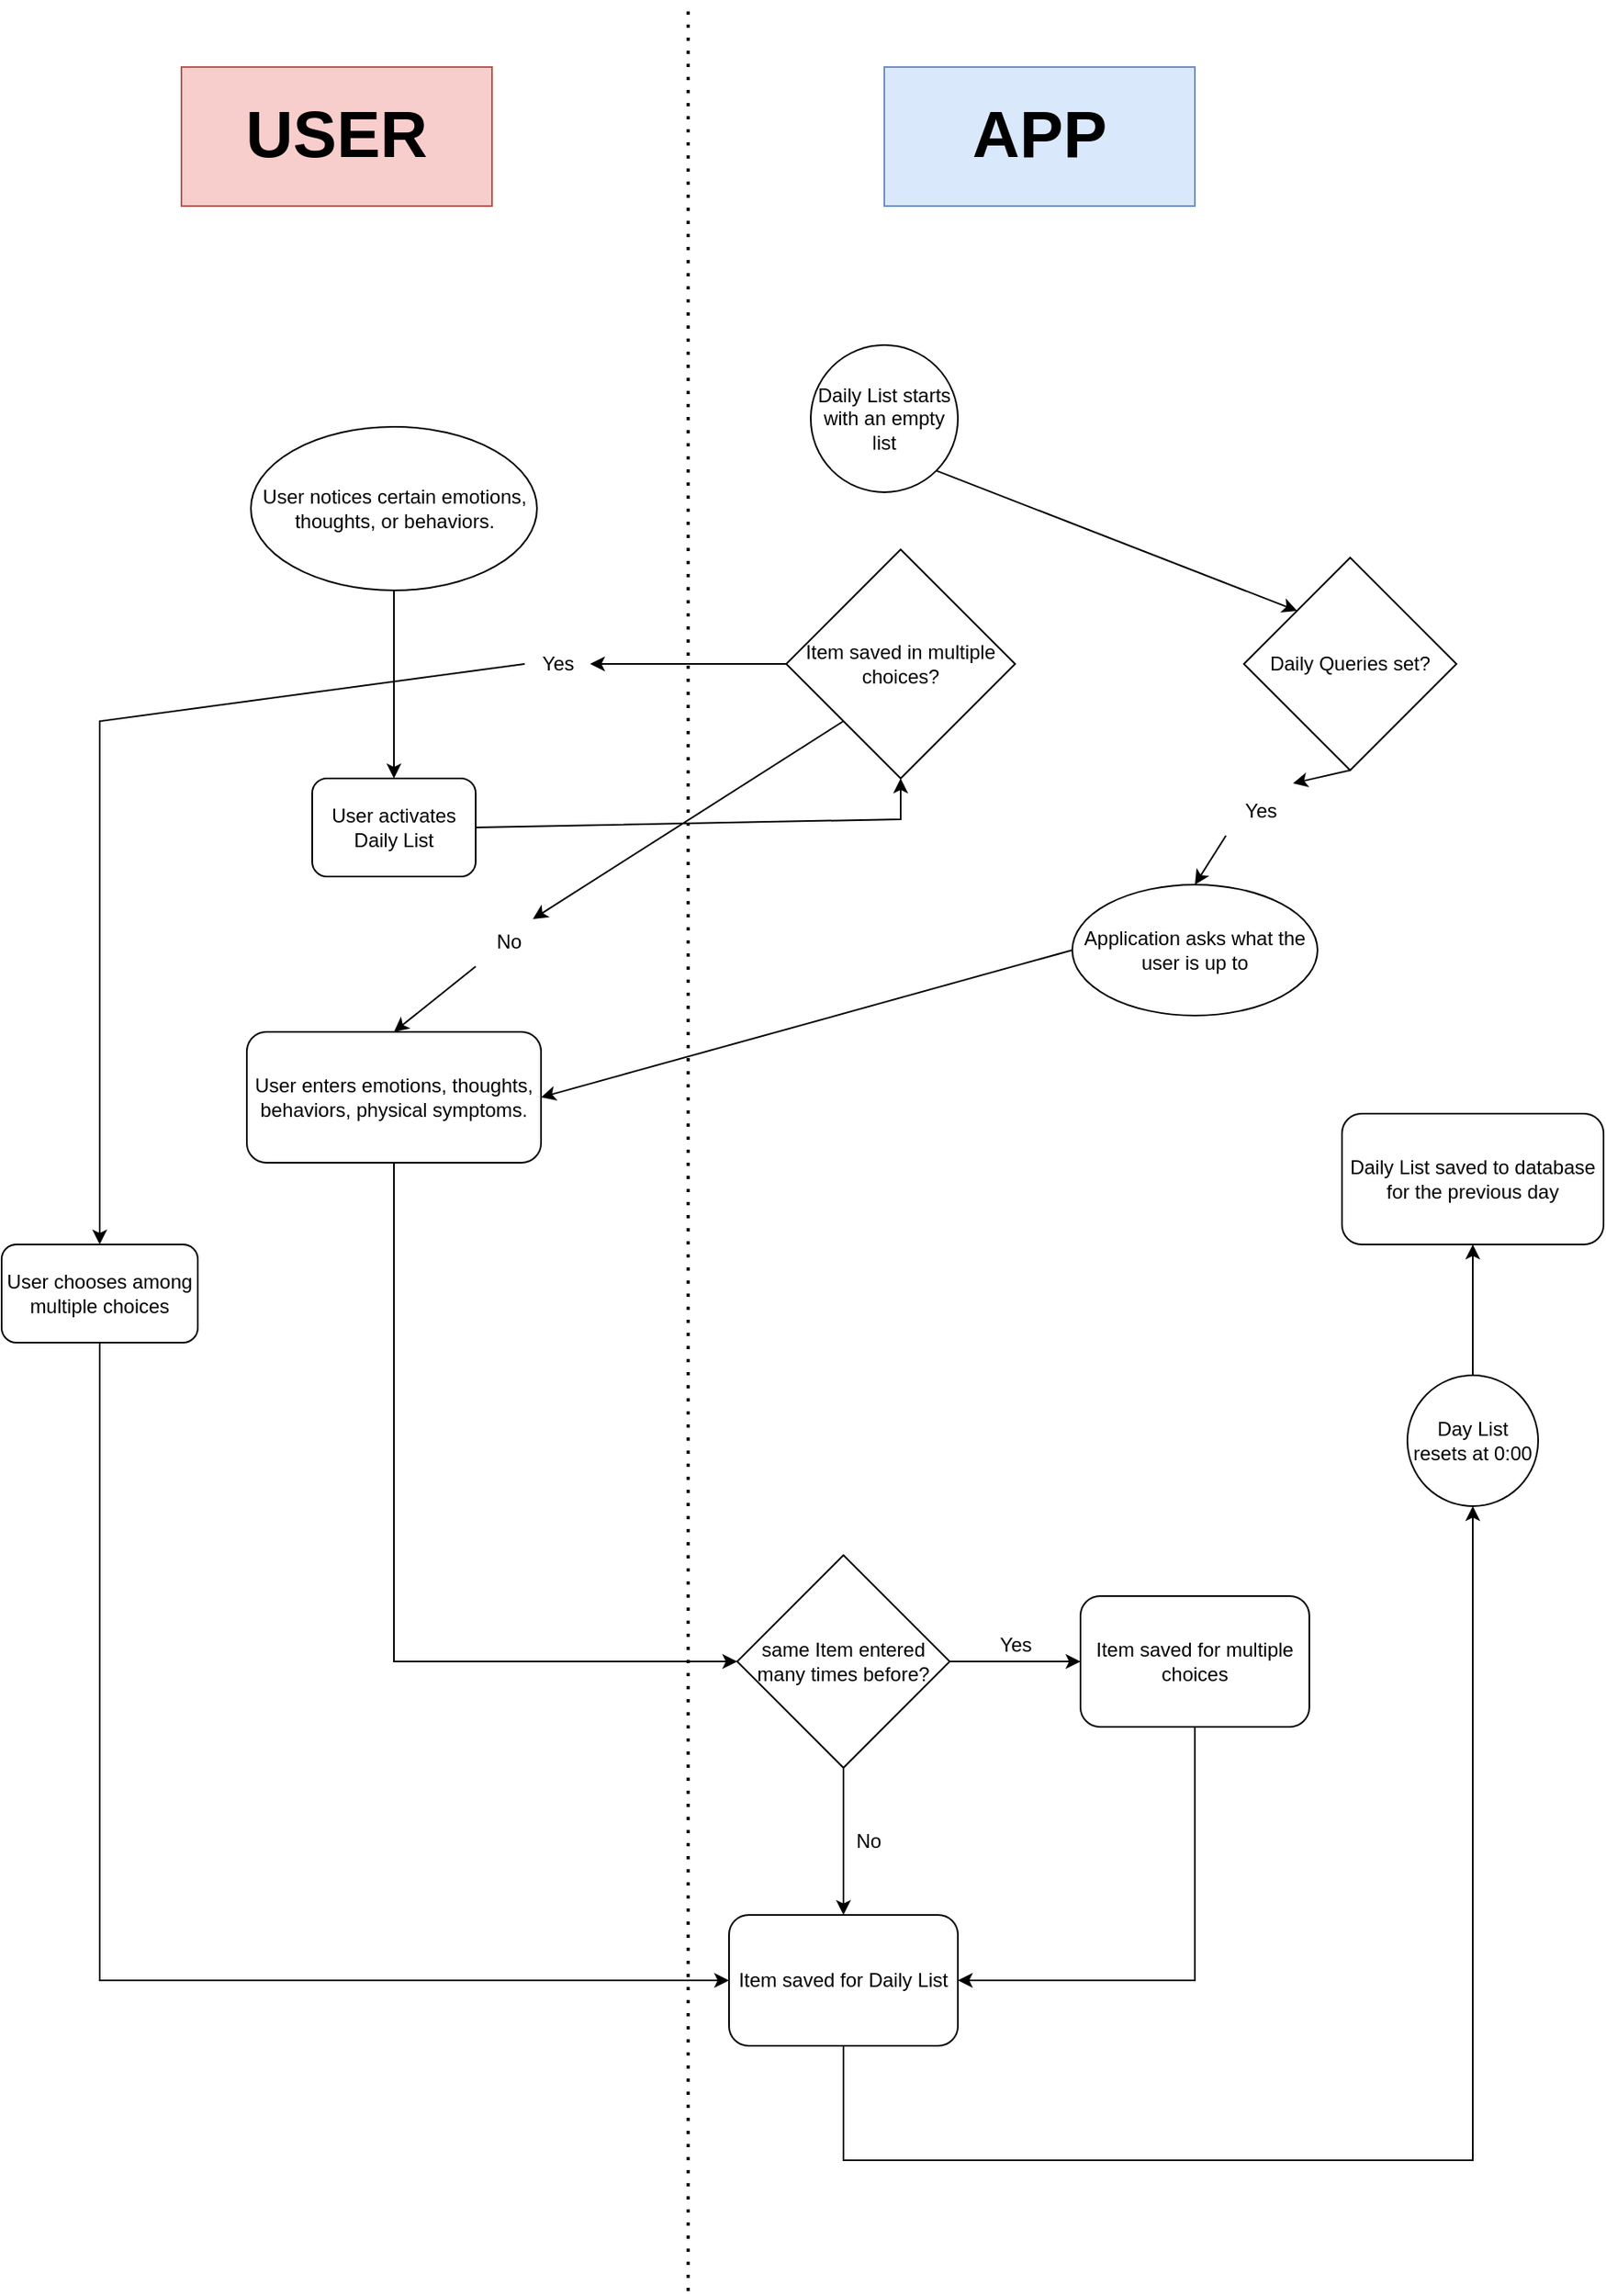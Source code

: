 <mxfile version="21.2.2" type="github">
  <diagram name="Page-1" id="i1mPH8Jzd_vn6bi_4Det">
    <mxGraphModel dx="1306" dy="819" grid="1" gridSize="10" guides="1" tooltips="1" connect="1" arrows="1" fold="1" page="1" pageScale="1" pageWidth="1100" pageHeight="1700" math="0" shadow="0">
      <root>
        <mxCell id="0" />
        <mxCell id="1" parent="0" />
        <mxCell id="w6-Nh_6ZVQhDjkrKSRNA-1" value="User enters emotions, thoughts, behaviors, physical symptoms." style="rounded=1;whiteSpace=wrap;html=1;" vertex="1" parent="1">
          <mxGeometry x="250" y="710" width="180" height="80" as="geometry" />
        </mxCell>
        <mxCell id="w6-Nh_6ZVQhDjkrKSRNA-2" value="User notices&amp;nbsp;certain emotions, thoughts, or behaviors." style="ellipse;whiteSpace=wrap;html=1;" vertex="1" parent="1">
          <mxGeometry x="252.5" y="340" width="175" height="100" as="geometry" />
        </mxCell>
        <mxCell id="w6-Nh_6ZVQhDjkrKSRNA-3" value="" style="endArrow=classic;html=1;rounded=0;exitX=0.5;exitY=1;exitDx=0;exitDy=0;entryX=0.5;entryY=0;entryDx=0;entryDy=0;" edge="1" parent="1" source="w6-Nh_6ZVQhDjkrKSRNA-2" target="w6-Nh_6ZVQhDjkrKSRNA-37">
          <mxGeometry width="50" height="50" relative="1" as="geometry">
            <mxPoint x="590" y="480" as="sourcePoint" />
            <mxPoint x="630" y="580" as="targetPoint" />
          </mxGeometry>
        </mxCell>
        <mxCell id="w6-Nh_6ZVQhDjkrKSRNA-4" value="Application asks what the user is up to" style="ellipse;whiteSpace=wrap;html=1;" vertex="1" parent="1">
          <mxGeometry x="755" y="620" width="150" height="80" as="geometry" />
        </mxCell>
        <mxCell id="w6-Nh_6ZVQhDjkrKSRNA-5" value="" style="endArrow=classic;html=1;rounded=0;exitX=0;exitY=0.5;exitDx=0;exitDy=0;entryX=1;entryY=0.5;entryDx=0;entryDy=0;" edge="1" parent="1" source="w6-Nh_6ZVQhDjkrKSRNA-4" target="w6-Nh_6ZVQhDjkrKSRNA-1">
          <mxGeometry width="50" height="50" relative="1" as="geometry">
            <mxPoint x="850" y="590" as="sourcePoint" />
            <mxPoint x="900" y="540" as="targetPoint" />
          </mxGeometry>
        </mxCell>
        <mxCell id="w6-Nh_6ZVQhDjkrKSRNA-6" value="Day List resets at 0:00" style="ellipse;whiteSpace=wrap;html=1;aspect=fixed;" vertex="1" parent="1">
          <mxGeometry x="960" y="920" width="80" height="80" as="geometry" />
        </mxCell>
        <mxCell id="w6-Nh_6ZVQhDjkrKSRNA-9" value="Daily Queries set?" style="rhombus;whiteSpace=wrap;html=1;" vertex="1" parent="1">
          <mxGeometry x="860" y="420" width="130" height="130" as="geometry" />
        </mxCell>
        <mxCell id="w6-Nh_6ZVQhDjkrKSRNA-10" value="" style="endArrow=classic;html=1;rounded=0;entryX=0.5;entryY=0;entryDx=0;entryDy=0;exitX=-0.025;exitY=1;exitDx=0;exitDy=0;exitPerimeter=0;" edge="1" parent="1" source="w6-Nh_6ZVQhDjkrKSRNA-11" target="w6-Nh_6ZVQhDjkrKSRNA-4">
          <mxGeometry width="50" height="50" relative="1" as="geometry">
            <mxPoint x="865" y="620" as="sourcePoint" />
            <mxPoint x="915" y="570" as="targetPoint" />
          </mxGeometry>
        </mxCell>
        <mxCell id="w6-Nh_6ZVQhDjkrKSRNA-14" value="" style="endArrow=none;dashed=1;html=1;dashPattern=1 3;strokeWidth=2;rounded=0;" edge="1" parent="1">
          <mxGeometry width="50" height="50" relative="1" as="geometry">
            <mxPoint x="520" y="1480" as="sourcePoint" />
            <mxPoint x="520" y="80" as="targetPoint" />
            <Array as="points">
              <mxPoint x="520" y="250" />
            </Array>
          </mxGeometry>
        </mxCell>
        <mxCell id="w6-Nh_6ZVQhDjkrKSRNA-15" value="&lt;h1 style=&quot;font-size: 40px;&quot;&gt;USER&lt;/h1&gt;" style="text;html=1;strokeColor=#b85450;fillColor=#f8cecc;spacing=5;spacingTop=-20;whiteSpace=wrap;overflow=hidden;rounded=0;align=center;fontSize=40;" vertex="1" parent="1">
          <mxGeometry x="210" y="120" width="190" height="85" as="geometry" />
        </mxCell>
        <mxCell id="w6-Nh_6ZVQhDjkrKSRNA-17" value="&lt;h1 style=&quot;font-size: 40px;&quot;&gt;APP&lt;/h1&gt;" style="text;html=1;strokeColor=#6c8ebf;fillColor=#dae8fc;spacing=5;spacingTop=-20;whiteSpace=wrap;overflow=hidden;rounded=0;align=center;fontSize=40;" vertex="1" parent="1">
          <mxGeometry x="640" y="120" width="190" height="85" as="geometry" />
        </mxCell>
        <mxCell id="w6-Nh_6ZVQhDjkrKSRNA-18" value="Daily List saved to database for the previous day" style="rounded=1;whiteSpace=wrap;html=1;" vertex="1" parent="1">
          <mxGeometry x="920" y="760" width="160" height="80" as="geometry" />
        </mxCell>
        <mxCell id="w6-Nh_6ZVQhDjkrKSRNA-20" value="Daily List starts with an empty list" style="ellipse;whiteSpace=wrap;html=1;aspect=fixed;" vertex="1" parent="1">
          <mxGeometry x="595" y="290" width="90" height="90" as="geometry" />
        </mxCell>
        <mxCell id="w6-Nh_6ZVQhDjkrKSRNA-21" value="" style="endArrow=classic;html=1;rounded=0;exitX=1;exitY=1;exitDx=0;exitDy=0;entryX=0;entryY=0;entryDx=0;entryDy=0;" edge="1" parent="1" source="w6-Nh_6ZVQhDjkrKSRNA-20" target="w6-Nh_6ZVQhDjkrKSRNA-9">
          <mxGeometry width="50" height="50" relative="1" as="geometry">
            <mxPoint x="725" y="420" as="sourcePoint" />
            <mxPoint x="775" y="370" as="targetPoint" />
          </mxGeometry>
        </mxCell>
        <mxCell id="w6-Nh_6ZVQhDjkrKSRNA-22" value="same Item entered many times before?" style="rhombus;horizontal=1;verticalAlign=middle;html=1;whiteSpace=wrap;" vertex="1" parent="1">
          <mxGeometry x="550" y="1030" width="130" height="130" as="geometry" />
        </mxCell>
        <mxCell id="w6-Nh_6ZVQhDjkrKSRNA-23" value="" style="endArrow=classic;html=1;rounded=0;entryX=0;entryY=0.5;entryDx=0;entryDy=0;exitX=0.5;exitY=1;exitDx=0;exitDy=0;" edge="1" parent="1" source="w6-Nh_6ZVQhDjkrKSRNA-1" target="w6-Nh_6ZVQhDjkrKSRNA-22">
          <mxGeometry width="50" height="50" relative="1" as="geometry">
            <mxPoint x="340" y="760" as="sourcePoint" />
            <mxPoint x="220" y="1000" as="targetPoint" />
            <Array as="points">
              <mxPoint x="340" y="1095" />
            </Array>
          </mxGeometry>
        </mxCell>
        <mxCell id="w6-Nh_6ZVQhDjkrKSRNA-24" value="Item saved for multiple choices" style="rounded=1;whiteSpace=wrap;html=1;" vertex="1" parent="1">
          <mxGeometry x="760" y="1055" width="140" height="80" as="geometry" />
        </mxCell>
        <mxCell id="w6-Nh_6ZVQhDjkrKSRNA-25" value="" style="endArrow=classic;html=1;rounded=0;entryX=0;entryY=0.5;entryDx=0;entryDy=0;exitX=1;exitY=0.5;exitDx=0;exitDy=0;" edge="1" parent="1" source="w6-Nh_6ZVQhDjkrKSRNA-22" target="w6-Nh_6ZVQhDjkrKSRNA-24">
          <mxGeometry width="50" height="50" relative="1" as="geometry">
            <mxPoint x="690" y="1170" as="sourcePoint" />
            <mxPoint x="740" y="1120" as="targetPoint" />
          </mxGeometry>
        </mxCell>
        <mxCell id="w6-Nh_6ZVQhDjkrKSRNA-26" value="Yes" style="text;html=1;align=center;verticalAlign=middle;resizable=0;points=[];autosize=1;strokeColor=none;fillColor=none;" vertex="1" parent="1">
          <mxGeometry x="700" y="1070" width="40" height="30" as="geometry" />
        </mxCell>
        <mxCell id="w6-Nh_6ZVQhDjkrKSRNA-27" value="Item saved for Daily List" style="rounded=1;whiteSpace=wrap;html=1;" vertex="1" parent="1">
          <mxGeometry x="545" y="1250" width="140" height="80" as="geometry" />
        </mxCell>
        <mxCell id="w6-Nh_6ZVQhDjkrKSRNA-28" value="" style="endArrow=classic;html=1;rounded=0;entryX=0.5;entryY=0;entryDx=0;entryDy=0;exitX=0.5;exitY=1;exitDx=0;exitDy=0;" edge="1" parent="1" source="w6-Nh_6ZVQhDjkrKSRNA-22" target="w6-Nh_6ZVQhDjkrKSRNA-27">
          <mxGeometry width="50" height="50" relative="1" as="geometry">
            <mxPoint x="600" y="1250" as="sourcePoint" />
            <mxPoint x="650" y="1200" as="targetPoint" />
          </mxGeometry>
        </mxCell>
        <mxCell id="w6-Nh_6ZVQhDjkrKSRNA-29" value="No" style="text;html=1;align=center;verticalAlign=middle;resizable=0;points=[];autosize=1;strokeColor=none;fillColor=none;" vertex="1" parent="1">
          <mxGeometry x="610" y="1190" width="40" height="30" as="geometry" />
        </mxCell>
        <mxCell id="w6-Nh_6ZVQhDjkrKSRNA-30" value="" style="endArrow=classic;html=1;rounded=0;exitX=0.5;exitY=1;exitDx=0;exitDy=0;entryX=1;entryY=0.5;entryDx=0;entryDy=0;" edge="1" parent="1" source="w6-Nh_6ZVQhDjkrKSRNA-24" target="w6-Nh_6ZVQhDjkrKSRNA-27">
          <mxGeometry width="50" height="50" relative="1" as="geometry">
            <mxPoint x="810" y="1280" as="sourcePoint" />
            <mxPoint x="860" y="1230" as="targetPoint" />
            <Array as="points">
              <mxPoint x="830" y="1290" />
            </Array>
          </mxGeometry>
        </mxCell>
        <mxCell id="w6-Nh_6ZVQhDjkrKSRNA-31" value="" style="endArrow=classic;html=1;rounded=0;exitX=0.5;exitY=1;exitDx=0;exitDy=0;entryX=0.5;entryY=1;entryDx=0;entryDy=0;" edge="1" parent="1" source="w6-Nh_6ZVQhDjkrKSRNA-27" target="w6-Nh_6ZVQhDjkrKSRNA-6">
          <mxGeometry width="50" height="50" relative="1" as="geometry">
            <mxPoint x="780" y="1410" as="sourcePoint" />
            <mxPoint x="830" y="1360" as="targetPoint" />
            <Array as="points">
              <mxPoint x="615" y="1400" />
              <mxPoint x="1000" y="1400" />
            </Array>
          </mxGeometry>
        </mxCell>
        <mxCell id="w6-Nh_6ZVQhDjkrKSRNA-32" value="" style="endArrow=classic;html=1;rounded=0;entryX=0.5;entryY=1;entryDx=0;entryDy=0;exitX=0.5;exitY=0;exitDx=0;exitDy=0;" edge="1" parent="1" source="w6-Nh_6ZVQhDjkrKSRNA-6" target="w6-Nh_6ZVQhDjkrKSRNA-18">
          <mxGeometry width="50" height="50" relative="1" as="geometry">
            <mxPoint x="820" y="890" as="sourcePoint" />
            <mxPoint x="870" y="840" as="targetPoint" />
          </mxGeometry>
        </mxCell>
        <mxCell id="w6-Nh_6ZVQhDjkrKSRNA-33" value="Item saved in multiple choices?" style="rhombus;whiteSpace=wrap;html=1;" vertex="1" parent="1">
          <mxGeometry x="580" y="415" width="140" height="140" as="geometry" />
        </mxCell>
        <mxCell id="w6-Nh_6ZVQhDjkrKSRNA-34" value="" style="endArrow=classic;html=1;rounded=0;exitX=0;exitY=0.5;exitDx=0;exitDy=0;entryX=0.5;entryY=0;entryDx=0;entryDy=0;" edge="1" parent="1" source="w6-Nh_6ZVQhDjkrKSRNA-36" target="w6-Nh_6ZVQhDjkrKSRNA-35">
          <mxGeometry width="50" height="50" relative="1" as="geometry">
            <mxPoint x="130" y="740" as="sourcePoint" />
            <mxPoint x="160" y="720" as="targetPoint" />
            <Array as="points">
              <mxPoint x="160" y="520" />
            </Array>
          </mxGeometry>
        </mxCell>
        <mxCell id="w6-Nh_6ZVQhDjkrKSRNA-39" style="edgeStyle=orthogonalEdgeStyle;rounded=0;orthogonalLoop=1;jettySize=auto;html=1;exitX=0.5;exitY=1;exitDx=0;exitDy=0;entryX=0;entryY=0.5;entryDx=0;entryDy=0;" edge="1" parent="1" source="w6-Nh_6ZVQhDjkrKSRNA-35" target="w6-Nh_6ZVQhDjkrKSRNA-27">
          <mxGeometry relative="1" as="geometry" />
        </mxCell>
        <mxCell id="w6-Nh_6ZVQhDjkrKSRNA-35" value="User chooses among multiple choices" style="rounded=1;whiteSpace=wrap;html=1;" vertex="1" parent="1">
          <mxGeometry x="100" y="840" width="120" height="60" as="geometry" />
        </mxCell>
        <mxCell id="w6-Nh_6ZVQhDjkrKSRNA-37" value="User activates Daily List" style="rounded=1;whiteSpace=wrap;html=1;" vertex="1" parent="1">
          <mxGeometry x="290" y="555" width="100" height="60" as="geometry" />
        </mxCell>
        <mxCell id="w6-Nh_6ZVQhDjkrKSRNA-40" value="" style="endArrow=classic;html=1;rounded=0;exitX=0;exitY=0.5;exitDx=0;exitDy=0;entryX=1;entryY=0.5;entryDx=0;entryDy=0;entryPerimeter=0;" edge="1" parent="1" source="w6-Nh_6ZVQhDjkrKSRNA-33" target="w6-Nh_6ZVQhDjkrKSRNA-36">
          <mxGeometry width="50" height="50" relative="1" as="geometry">
            <mxPoint x="580" y="520" as="sourcePoint" />
            <mxPoint x="160" y="840" as="targetPoint" />
            <Array as="points" />
          </mxGeometry>
        </mxCell>
        <mxCell id="w6-Nh_6ZVQhDjkrKSRNA-36" value="Yes" style="text;html=1;align=center;verticalAlign=middle;resizable=0;points=[];autosize=1;strokeColor=none;fillColor=none;" vertex="1" parent="1">
          <mxGeometry x="420" y="470" width="40" height="30" as="geometry" />
        </mxCell>
        <mxCell id="w6-Nh_6ZVQhDjkrKSRNA-43" value="" style="endArrow=classic;html=1;rounded=0;entryX=0.5;entryY=1;entryDx=0;entryDy=0;exitX=1;exitY=0.5;exitDx=0;exitDy=0;" edge="1" parent="1" source="w6-Nh_6ZVQhDjkrKSRNA-37" target="w6-Nh_6ZVQhDjkrKSRNA-33">
          <mxGeometry width="50" height="50" relative="1" as="geometry">
            <mxPoint x="430" y="600" as="sourcePoint" />
            <mxPoint x="480" y="550" as="targetPoint" />
            <Array as="points">
              <mxPoint x="650" y="580" />
            </Array>
          </mxGeometry>
        </mxCell>
        <mxCell id="w6-Nh_6ZVQhDjkrKSRNA-46" value="" style="endArrow=classic;html=1;rounded=0;exitX=0;exitY=1;exitDx=0;exitDy=0;entryX=0.5;entryY=0;entryDx=0;entryDy=0;" edge="1" parent="1" source="w6-Nh_6ZVQhDjkrKSRNA-47" target="w6-Nh_6ZVQhDjkrKSRNA-1">
          <mxGeometry width="50" height="50" relative="1" as="geometry">
            <mxPoint x="690" y="590" as="sourcePoint" />
            <mxPoint x="685" y="630" as="targetPoint" />
            <Array as="points" />
          </mxGeometry>
        </mxCell>
        <mxCell id="w6-Nh_6ZVQhDjkrKSRNA-48" value="" style="endArrow=classic;html=1;rounded=0;exitX=0;exitY=1;exitDx=0;exitDy=0;entryX=0.875;entryY=0.033;entryDx=0;entryDy=0;entryPerimeter=0;" edge="1" parent="1" source="w6-Nh_6ZVQhDjkrKSRNA-33" target="w6-Nh_6ZVQhDjkrKSRNA-47">
          <mxGeometry width="50" height="50" relative="1" as="geometry">
            <mxPoint x="615" y="520" as="sourcePoint" />
            <mxPoint x="340" y="710" as="targetPoint" />
            <Array as="points" />
          </mxGeometry>
        </mxCell>
        <mxCell id="w6-Nh_6ZVQhDjkrKSRNA-47" value="No" style="text;html=1;align=center;verticalAlign=middle;resizable=0;points=[];autosize=1;strokeColor=none;fillColor=none;" vertex="1" parent="1">
          <mxGeometry x="390" y="640" width="40" height="30" as="geometry" />
        </mxCell>
        <mxCell id="w6-Nh_6ZVQhDjkrKSRNA-49" value="" style="endArrow=classic;html=1;rounded=0;entryX=1;entryY=-0.067;entryDx=0;entryDy=0;exitX=0.5;exitY=1;exitDx=0;exitDy=0;entryPerimeter=0;" edge="1" parent="1" source="w6-Nh_6ZVQhDjkrKSRNA-9" target="w6-Nh_6ZVQhDjkrKSRNA-11">
          <mxGeometry width="50" height="50" relative="1" as="geometry">
            <mxPoint x="925" y="550" as="sourcePoint" />
            <mxPoint x="830" y="620" as="targetPoint" />
          </mxGeometry>
        </mxCell>
        <mxCell id="w6-Nh_6ZVQhDjkrKSRNA-11" value="Yes" style="text;html=1;align=center;verticalAlign=middle;resizable=0;points=[];autosize=1;strokeColor=none;fillColor=none;" vertex="1" parent="1">
          <mxGeometry x="850" y="560" width="40" height="30" as="geometry" />
        </mxCell>
      </root>
    </mxGraphModel>
  </diagram>
</mxfile>
